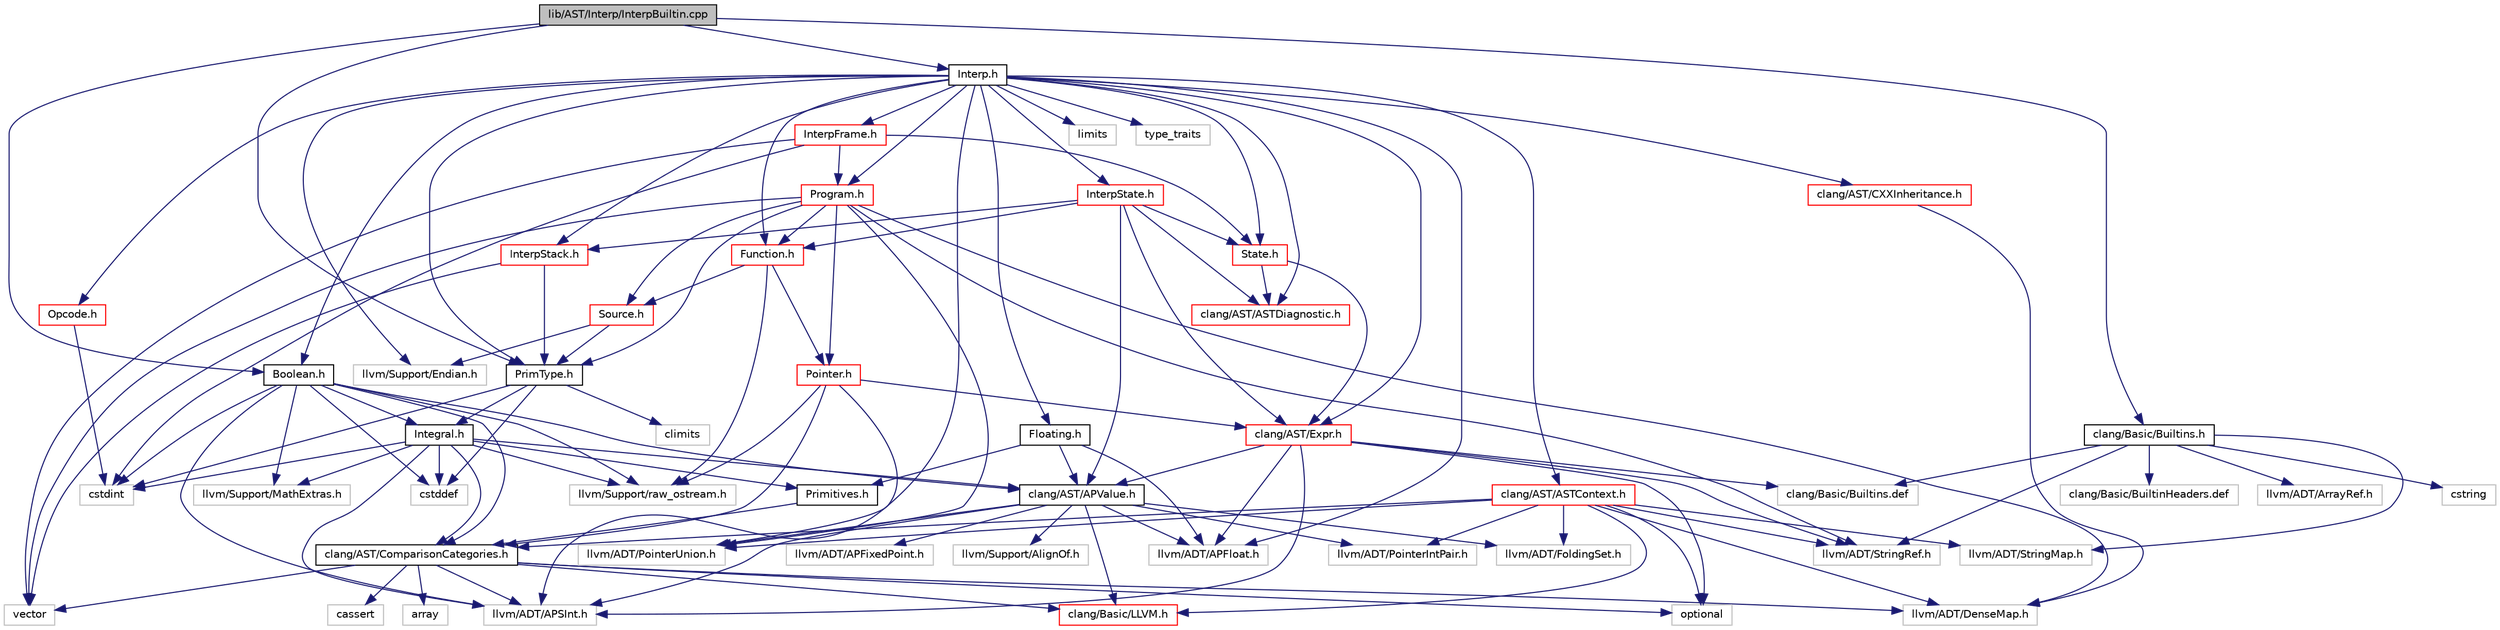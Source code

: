 digraph "lib/AST/Interp/InterpBuiltin.cpp"
{
 // LATEX_PDF_SIZE
  bgcolor="transparent";
  edge [fontname="Helvetica",fontsize="10",labelfontname="Helvetica",labelfontsize="10"];
  node [fontname="Helvetica",fontsize="10",shape=record];
  Node1 [label="lib/AST/Interp/InterpBuiltin.cpp",height=0.2,width=0.4,color="black", fillcolor="grey75", style="filled", fontcolor="black",tooltip=" "];
  Node1 -> Node2 [color="midnightblue",fontsize="10",style="solid",fontname="Helvetica"];
  Node2 [label="Boolean.h",height=0.2,width=0.4,color="black",URL="$Boolean_8h.html",tooltip=" "];
  Node2 -> Node3 [color="midnightblue",fontsize="10",style="solid",fontname="Helvetica"];
  Node3 [label="cstddef",height=0.2,width=0.4,color="grey75",tooltip=" "];
  Node2 -> Node4 [color="midnightblue",fontsize="10",style="solid",fontname="Helvetica"];
  Node4 [label="cstdint",height=0.2,width=0.4,color="grey75",tooltip=" "];
  Node2 -> Node5 [color="midnightblue",fontsize="10",style="solid",fontname="Helvetica"];
  Node5 [label="Integral.h",height=0.2,width=0.4,color="black",URL="$Integral_8h.html",tooltip=" "];
  Node5 -> Node6 [color="midnightblue",fontsize="10",style="solid",fontname="Helvetica"];
  Node6 [label="clang/AST/ComparisonCategories.h",height=0.2,width=0.4,color="black",URL="$ComparisonCategories_8h.html",tooltip=" "];
  Node6 -> Node7 [color="midnightblue",fontsize="10",style="solid",fontname="Helvetica"];
  Node7 [label="clang/Basic/LLVM.h",height=0.2,width=0.4,color="red",URL="$LLVM_8h.html",tooltip=" "];
  Node6 -> Node10 [color="midnightblue",fontsize="10",style="solid",fontname="Helvetica"];
  Node10 [label="llvm/ADT/APSInt.h",height=0.2,width=0.4,color="grey75",tooltip=" "];
  Node6 -> Node11 [color="midnightblue",fontsize="10",style="solid",fontname="Helvetica"];
  Node11 [label="llvm/ADT/DenseMap.h",height=0.2,width=0.4,color="grey75",tooltip=" "];
  Node6 -> Node12 [color="midnightblue",fontsize="10",style="solid",fontname="Helvetica"];
  Node12 [label="array",height=0.2,width=0.4,color="grey75",tooltip=" "];
  Node6 -> Node13 [color="midnightblue",fontsize="10",style="solid",fontname="Helvetica"];
  Node13 [label="cassert",height=0.2,width=0.4,color="grey75",tooltip=" "];
  Node6 -> Node14 [color="midnightblue",fontsize="10",style="solid",fontname="Helvetica"];
  Node14 [label="optional",height=0.2,width=0.4,color="grey75",tooltip=" "];
  Node6 -> Node15 [color="midnightblue",fontsize="10",style="solid",fontname="Helvetica"];
  Node15 [label="vector",height=0.2,width=0.4,color="grey75",tooltip=" "];
  Node5 -> Node16 [color="midnightblue",fontsize="10",style="solid",fontname="Helvetica"];
  Node16 [label="clang/AST/APValue.h",height=0.2,width=0.4,color="black",URL="$APValue_8h.html",tooltip=" "];
  Node16 -> Node7 [color="midnightblue",fontsize="10",style="solid",fontname="Helvetica"];
  Node16 -> Node17 [color="midnightblue",fontsize="10",style="solid",fontname="Helvetica"];
  Node17 [label="llvm/ADT/APFixedPoint.h",height=0.2,width=0.4,color="grey75",tooltip=" "];
  Node16 -> Node18 [color="midnightblue",fontsize="10",style="solid",fontname="Helvetica"];
  Node18 [label="llvm/ADT/APFloat.h",height=0.2,width=0.4,color="grey75",tooltip=" "];
  Node16 -> Node10 [color="midnightblue",fontsize="10",style="solid",fontname="Helvetica"];
  Node16 -> Node19 [color="midnightblue",fontsize="10",style="solid",fontname="Helvetica"];
  Node19 [label="llvm/ADT/FoldingSet.h",height=0.2,width=0.4,color="grey75",tooltip=" "];
  Node16 -> Node20 [color="midnightblue",fontsize="10",style="solid",fontname="Helvetica"];
  Node20 [label="llvm/ADT/PointerIntPair.h",height=0.2,width=0.4,color="grey75",tooltip=" "];
  Node16 -> Node21 [color="midnightblue",fontsize="10",style="solid",fontname="Helvetica"];
  Node21 [label="llvm/ADT/PointerUnion.h",height=0.2,width=0.4,color="grey75",tooltip=" "];
  Node16 -> Node22 [color="midnightblue",fontsize="10",style="solid",fontname="Helvetica"];
  Node22 [label="llvm/Support/AlignOf.h",height=0.2,width=0.4,color="grey75",tooltip=" "];
  Node5 -> Node10 [color="midnightblue",fontsize="10",style="solid",fontname="Helvetica"];
  Node5 -> Node23 [color="midnightblue",fontsize="10",style="solid",fontname="Helvetica"];
  Node23 [label="llvm/Support/MathExtras.h",height=0.2,width=0.4,color="grey75",tooltip=" "];
  Node5 -> Node24 [color="midnightblue",fontsize="10",style="solid",fontname="Helvetica"];
  Node24 [label="llvm/Support/raw_ostream.h",height=0.2,width=0.4,color="grey75",tooltip=" "];
  Node5 -> Node3 [color="midnightblue",fontsize="10",style="solid",fontname="Helvetica"];
  Node5 -> Node4 [color="midnightblue",fontsize="10",style="solid",fontname="Helvetica"];
  Node5 -> Node25 [color="midnightblue",fontsize="10",style="solid",fontname="Helvetica"];
  Node25 [label="Primitives.h",height=0.2,width=0.4,color="black",URL="$Primitives_8h.html",tooltip=" "];
  Node25 -> Node6 [color="midnightblue",fontsize="10",style="solid",fontname="Helvetica"];
  Node2 -> Node16 [color="midnightblue",fontsize="10",style="solid",fontname="Helvetica"];
  Node2 -> Node6 [color="midnightblue",fontsize="10",style="solid",fontname="Helvetica"];
  Node2 -> Node10 [color="midnightblue",fontsize="10",style="solid",fontname="Helvetica"];
  Node2 -> Node23 [color="midnightblue",fontsize="10",style="solid",fontname="Helvetica"];
  Node2 -> Node24 [color="midnightblue",fontsize="10",style="solid",fontname="Helvetica"];
  Node1 -> Node26 [color="midnightblue",fontsize="10",style="solid",fontname="Helvetica"];
  Node26 [label="Interp.h",height=0.2,width=0.4,color="black",URL="$Interp_8h.html",tooltip=" "];
  Node26 -> Node2 [color="midnightblue",fontsize="10",style="solid",fontname="Helvetica"];
  Node26 -> Node27 [color="midnightblue",fontsize="10",style="solid",fontname="Helvetica"];
  Node27 [label="Floating.h",height=0.2,width=0.4,color="black",URL="$Floating_8h.html",tooltip=" "];
  Node27 -> Node25 [color="midnightblue",fontsize="10",style="solid",fontname="Helvetica"];
  Node27 -> Node16 [color="midnightblue",fontsize="10",style="solid",fontname="Helvetica"];
  Node27 -> Node18 [color="midnightblue",fontsize="10",style="solid",fontname="Helvetica"];
  Node26 -> Node28 [color="midnightblue",fontsize="10",style="solid",fontname="Helvetica"];
  Node28 [label="Function.h",height=0.2,width=0.4,color="red",URL="$Function_8h.html",tooltip=" "];
  Node28 -> Node29 [color="midnightblue",fontsize="10",style="solid",fontname="Helvetica"];
  Node29 [label="Pointer.h",height=0.2,width=0.4,color="red",URL="$Pointer_8h.html",tooltip=" "];
  Node29 -> Node6 [color="midnightblue",fontsize="10",style="solid",fontname="Helvetica"];
  Node29 -> Node108 [color="midnightblue",fontsize="10",style="solid",fontname="Helvetica"];
  Node108 [label="clang/AST/Expr.h",height=0.2,width=0.4,color="red",URL="$Expr_8h.html",tooltip=" "];
  Node108 -> Node16 [color="midnightblue",fontsize="10",style="solid",fontname="Helvetica"];
  Node108 -> Node18 [color="midnightblue",fontsize="10",style="solid",fontname="Helvetica"];
  Node108 -> Node10 [color="midnightblue",fontsize="10",style="solid",fontname="Helvetica"];
  Node108 -> Node35 [color="midnightblue",fontsize="10",style="solid",fontname="Helvetica"];
  Node35 [label="llvm/ADT/StringRef.h",height=0.2,width=0.4,color="grey75",tooltip=" "];
  Node108 -> Node14 [color="midnightblue",fontsize="10",style="solid",fontname="Helvetica"];
  Node108 -> Node139 [color="midnightblue",fontsize="10",style="solid",fontname="Helvetica"];
  Node139 [label="clang/Basic/Builtins.def",height=0.2,width=0.4,color="grey75",tooltip=" "];
  Node29 -> Node21 [color="midnightblue",fontsize="10",style="solid",fontname="Helvetica"];
  Node29 -> Node24 [color="midnightblue",fontsize="10",style="solid",fontname="Helvetica"];
  Node28 -> Node150 [color="midnightblue",fontsize="10",style="solid",fontname="Helvetica"];
  Node150 [label="Source.h",height=0.2,width=0.4,color="red",URL="$Source_8h.html",tooltip=" "];
  Node150 -> Node151 [color="midnightblue",fontsize="10",style="solid",fontname="Helvetica"];
  Node151 [label="PrimType.h",height=0.2,width=0.4,color="black",URL="$PrimType_8h.html",tooltip=" "];
  Node151 -> Node5 [color="midnightblue",fontsize="10",style="solid",fontname="Helvetica"];
  Node151 -> Node152 [color="midnightblue",fontsize="10",style="solid",fontname="Helvetica"];
  Node152 [label="climits",height=0.2,width=0.4,color="grey75",tooltip=" "];
  Node151 -> Node3 [color="midnightblue",fontsize="10",style="solid",fontname="Helvetica"];
  Node151 -> Node4 [color="midnightblue",fontsize="10",style="solid",fontname="Helvetica"];
  Node150 -> Node153 [color="midnightblue",fontsize="10",style="solid",fontname="Helvetica"];
  Node153 [label="llvm/Support/Endian.h",height=0.2,width=0.4,color="grey75",tooltip=" "];
  Node28 -> Node24 [color="midnightblue",fontsize="10",style="solid",fontname="Helvetica"];
  Node26 -> Node154 [color="midnightblue",fontsize="10",style="solid",fontname="Helvetica"];
  Node154 [label="InterpFrame.h",height=0.2,width=0.4,color="red",URL="$InterpFrame_8h.html",tooltip=" "];
  Node154 -> Node156 [color="midnightblue",fontsize="10",style="solid",fontname="Helvetica"];
  Node156 [label="Program.h",height=0.2,width=0.4,color="red",URL="$Program_8h.html",tooltip=" "];
  Node156 -> Node15 [color="midnightblue",fontsize="10",style="solid",fontname="Helvetica"];
  Node156 -> Node28 [color="midnightblue",fontsize="10",style="solid",fontname="Helvetica"];
  Node156 -> Node29 [color="midnightblue",fontsize="10",style="solid",fontname="Helvetica"];
  Node156 -> Node151 [color="midnightblue",fontsize="10",style="solid",fontname="Helvetica"];
  Node156 -> Node150 [color="midnightblue",fontsize="10",style="solid",fontname="Helvetica"];
  Node156 -> Node11 [color="midnightblue",fontsize="10",style="solid",fontname="Helvetica"];
  Node156 -> Node21 [color="midnightblue",fontsize="10",style="solid",fontname="Helvetica"];
  Node156 -> Node35 [color="midnightblue",fontsize="10",style="solid",fontname="Helvetica"];
  Node154 -> Node158 [color="midnightblue",fontsize="10",style="solid",fontname="Helvetica"];
  Node158 [label="State.h",height=0.2,width=0.4,color="red",URL="$State_8h.html",tooltip=" "];
  Node158 -> Node159 [color="midnightblue",fontsize="10",style="solid",fontname="Helvetica"];
  Node159 [label="clang/AST/ASTDiagnostic.h",height=0.2,width=0.4,color="red",URL="$ASTDiagnostic_8h.html",tooltip=" "];
  Node158 -> Node108 [color="midnightblue",fontsize="10",style="solid",fontname="Helvetica"];
  Node154 -> Node4 [color="midnightblue",fontsize="10",style="solid",fontname="Helvetica"];
  Node154 -> Node15 [color="midnightblue",fontsize="10",style="solid",fontname="Helvetica"];
  Node26 -> Node163 [color="midnightblue",fontsize="10",style="solid",fontname="Helvetica"];
  Node163 [label="InterpStack.h",height=0.2,width=0.4,color="red",URL="$InterpStack_8h.html",tooltip=" "];
  Node163 -> Node151 [color="midnightblue",fontsize="10",style="solid",fontname="Helvetica"];
  Node163 -> Node15 [color="midnightblue",fontsize="10",style="solid",fontname="Helvetica"];
  Node26 -> Node164 [color="midnightblue",fontsize="10",style="solid",fontname="Helvetica"];
  Node164 [label="InterpState.h",height=0.2,width=0.4,color="red",URL="$InterpState_8h.html",tooltip=" "];
  Node164 -> Node28 [color="midnightblue",fontsize="10",style="solid",fontname="Helvetica"];
  Node164 -> Node163 [color="midnightblue",fontsize="10",style="solid",fontname="Helvetica"];
  Node164 -> Node158 [color="midnightblue",fontsize="10",style="solid",fontname="Helvetica"];
  Node164 -> Node16 [color="midnightblue",fontsize="10",style="solid",fontname="Helvetica"];
  Node164 -> Node159 [color="midnightblue",fontsize="10",style="solid",fontname="Helvetica"];
  Node164 -> Node108 [color="midnightblue",fontsize="10",style="solid",fontname="Helvetica"];
  Node26 -> Node166 [color="midnightblue",fontsize="10",style="solid",fontname="Helvetica"];
  Node166 [label="Opcode.h",height=0.2,width=0.4,color="red",URL="$Opcode_8h.html",tooltip=" "];
  Node166 -> Node4 [color="midnightblue",fontsize="10",style="solid",fontname="Helvetica"];
  Node26 -> Node151 [color="midnightblue",fontsize="10",style="solid",fontname="Helvetica"];
  Node26 -> Node156 [color="midnightblue",fontsize="10",style="solid",fontname="Helvetica"];
  Node26 -> Node158 [color="midnightblue",fontsize="10",style="solid",fontname="Helvetica"];
  Node26 -> Node168 [color="midnightblue",fontsize="10",style="solid",fontname="Helvetica"];
  Node168 [label="clang/AST/ASTContext.h",height=0.2,width=0.4,color="red",URL="$ASTContext_8h.html",tooltip=" "];
  Node168 -> Node6 [color="midnightblue",fontsize="10",style="solid",fontname="Helvetica"];
  Node168 -> Node7 [color="midnightblue",fontsize="10",style="solid",fontname="Helvetica"];
  Node168 -> Node11 [color="midnightblue",fontsize="10",style="solid",fontname="Helvetica"];
  Node168 -> Node19 [color="midnightblue",fontsize="10",style="solid",fontname="Helvetica"];
  Node168 -> Node20 [color="midnightblue",fontsize="10",style="solid",fontname="Helvetica"];
  Node168 -> Node21 [color="midnightblue",fontsize="10",style="solid",fontname="Helvetica"];
  Node168 -> Node93 [color="midnightblue",fontsize="10",style="solid",fontname="Helvetica"];
  Node93 [label="llvm/ADT/StringMap.h",height=0.2,width=0.4,color="grey75",tooltip=" "];
  Node168 -> Node35 [color="midnightblue",fontsize="10",style="solid",fontname="Helvetica"];
  Node168 -> Node14 [color="midnightblue",fontsize="10",style="solid",fontname="Helvetica"];
  Node26 -> Node159 [color="midnightblue",fontsize="10",style="solid",fontname="Helvetica"];
  Node26 -> Node189 [color="midnightblue",fontsize="10",style="solid",fontname="Helvetica"];
  Node189 [label="clang/AST/CXXInheritance.h",height=0.2,width=0.4,color="red",URL="$CXXInheritance_8h.html",tooltip=" "];
  Node189 -> Node11 [color="midnightblue",fontsize="10",style="solid",fontname="Helvetica"];
  Node26 -> Node108 [color="midnightblue",fontsize="10",style="solid",fontname="Helvetica"];
  Node26 -> Node18 [color="midnightblue",fontsize="10",style="solid",fontname="Helvetica"];
  Node26 -> Node10 [color="midnightblue",fontsize="10",style="solid",fontname="Helvetica"];
  Node26 -> Node153 [color="midnightblue",fontsize="10",style="solid",fontname="Helvetica"];
  Node26 -> Node63 [color="midnightblue",fontsize="10",style="solid",fontname="Helvetica"];
  Node63 [label="limits",height=0.2,width=0.4,color="grey75",tooltip=" "];
  Node26 -> Node56 [color="midnightblue",fontsize="10",style="solid",fontname="Helvetica"];
  Node56 [label="type_traits",height=0.2,width=0.4,color="grey75",tooltip=" "];
  Node1 -> Node151 [color="midnightblue",fontsize="10",style="solid",fontname="Helvetica"];
  Node1 -> Node193 [color="midnightblue",fontsize="10",style="solid",fontname="Helvetica"];
  Node193 [label="clang/Basic/Builtins.h",height=0.2,width=0.4,color="black",URL="$Builtins_8h.html",tooltip=" "];
  Node193 -> Node60 [color="midnightblue",fontsize="10",style="solid",fontname="Helvetica"];
  Node60 [label="llvm/ADT/ArrayRef.h",height=0.2,width=0.4,color="grey75",tooltip=" "];
  Node193 -> Node93 [color="midnightblue",fontsize="10",style="solid",fontname="Helvetica"];
  Node193 -> Node35 [color="midnightblue",fontsize="10",style="solid",fontname="Helvetica"];
  Node193 -> Node82 [color="midnightblue",fontsize="10",style="solid",fontname="Helvetica"];
  Node82 [label="cstring",height=0.2,width=0.4,color="grey75",tooltip=" "];
  Node193 -> Node194 [color="midnightblue",fontsize="10",style="solid",fontname="Helvetica"];
  Node194 [label="clang/Basic/BuiltinHeaders.def",height=0.2,width=0.4,color="grey75",tooltip=" "];
  Node193 -> Node139 [color="midnightblue",fontsize="10",style="solid",fontname="Helvetica"];
}
